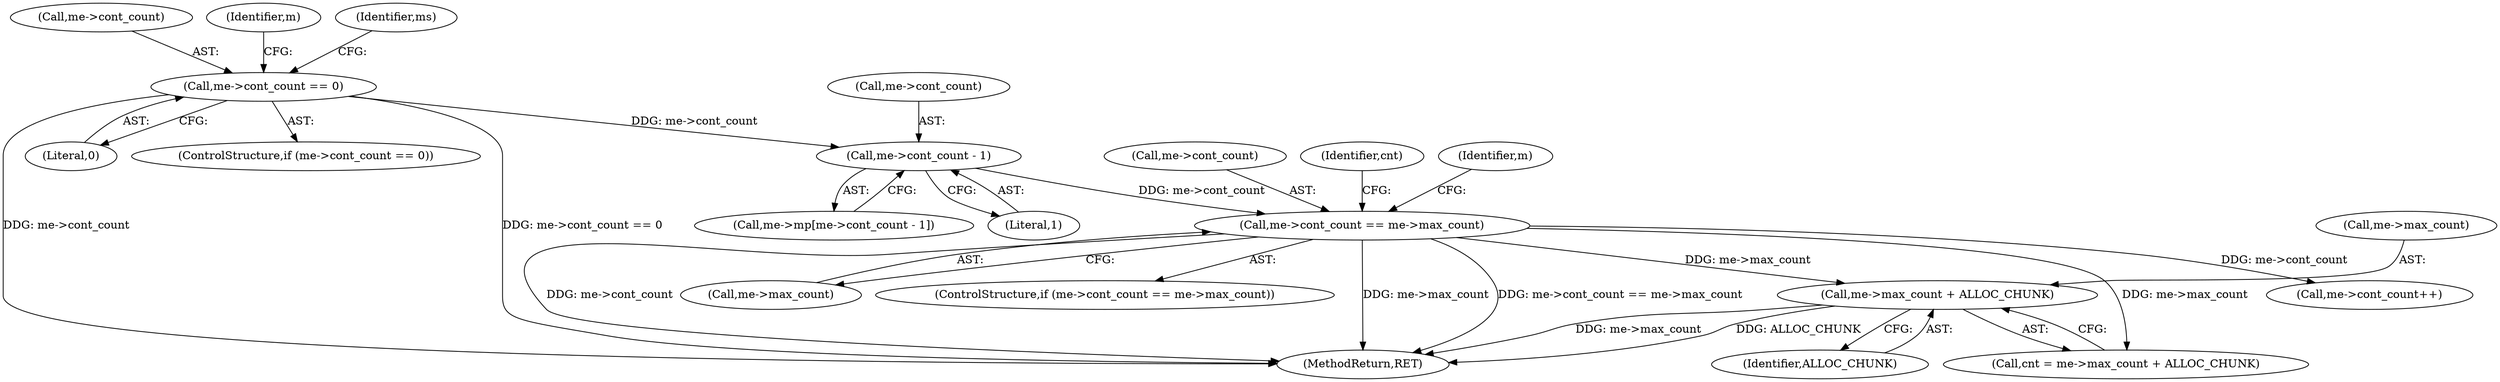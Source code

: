 digraph "0_file_4a284c89d6ef11aca34da65da7d673050a5ea320@pointer" {
"1000262" [label="(Call,me->max_count + ALLOC_CHUNK)"];
"1000250" [label="(Call,me->cont_count == me->max_count)"];
"1000222" [label="(Call,me->cont_count - 1)"];
"1000203" [label="(Call,me->cont_count == 0)"];
"1000249" [label="(ControlStructure,if (me->cont_count == me->max_count))"];
"1000203" [label="(Call,me->cont_count == 0)"];
"1001537" [label="(MethodReturn,RET)"];
"1000222" [label="(Call,me->cont_count - 1)"];
"1000204" [label="(Call,me->cont_count)"];
"1000250" [label="(Call,me->cont_count == me->max_count)"];
"1000218" [label="(Call,me->mp[me->cont_count - 1])"];
"1000226" [label="(Literal,1)"];
"1000261" [label="(Identifier,cnt)"];
"1000299" [label="(Call,me->cont_count++)"];
"1000293" [label="(Identifier,m)"];
"1000263" [label="(Call,me->max_count)"];
"1000223" [label="(Call,me->cont_count)"];
"1000254" [label="(Call,me->max_count)"];
"1000251" [label="(Call,me->cont_count)"];
"1000207" [label="(Literal,0)"];
"1000216" [label="(Identifier,m)"];
"1000260" [label="(Call,cnt = me->max_count + ALLOC_CHUNK)"];
"1000202" [label="(ControlStructure,if (me->cont_count == 0))"];
"1000262" [label="(Call,me->max_count + ALLOC_CHUNK)"];
"1000210" [label="(Identifier,ms)"];
"1000266" [label="(Identifier,ALLOC_CHUNK)"];
"1000262" -> "1000260"  [label="AST: "];
"1000262" -> "1000266"  [label="CFG: "];
"1000263" -> "1000262"  [label="AST: "];
"1000266" -> "1000262"  [label="AST: "];
"1000260" -> "1000262"  [label="CFG: "];
"1000262" -> "1001537"  [label="DDG: me->max_count"];
"1000262" -> "1001537"  [label="DDG: ALLOC_CHUNK"];
"1000250" -> "1000262"  [label="DDG: me->max_count"];
"1000250" -> "1000249"  [label="AST: "];
"1000250" -> "1000254"  [label="CFG: "];
"1000251" -> "1000250"  [label="AST: "];
"1000254" -> "1000250"  [label="AST: "];
"1000261" -> "1000250"  [label="CFG: "];
"1000293" -> "1000250"  [label="CFG: "];
"1000250" -> "1001537"  [label="DDG: me->cont_count"];
"1000250" -> "1001537"  [label="DDG: me->max_count"];
"1000250" -> "1001537"  [label="DDG: me->cont_count == me->max_count"];
"1000222" -> "1000250"  [label="DDG: me->cont_count"];
"1000250" -> "1000260"  [label="DDG: me->max_count"];
"1000250" -> "1000299"  [label="DDG: me->cont_count"];
"1000222" -> "1000218"  [label="AST: "];
"1000222" -> "1000226"  [label="CFG: "];
"1000223" -> "1000222"  [label="AST: "];
"1000226" -> "1000222"  [label="AST: "];
"1000218" -> "1000222"  [label="CFG: "];
"1000203" -> "1000222"  [label="DDG: me->cont_count"];
"1000203" -> "1000202"  [label="AST: "];
"1000203" -> "1000207"  [label="CFG: "];
"1000204" -> "1000203"  [label="AST: "];
"1000207" -> "1000203"  [label="AST: "];
"1000210" -> "1000203"  [label="CFG: "];
"1000216" -> "1000203"  [label="CFG: "];
"1000203" -> "1001537"  [label="DDG: me->cont_count == 0"];
"1000203" -> "1001537"  [label="DDG: me->cont_count"];
}
